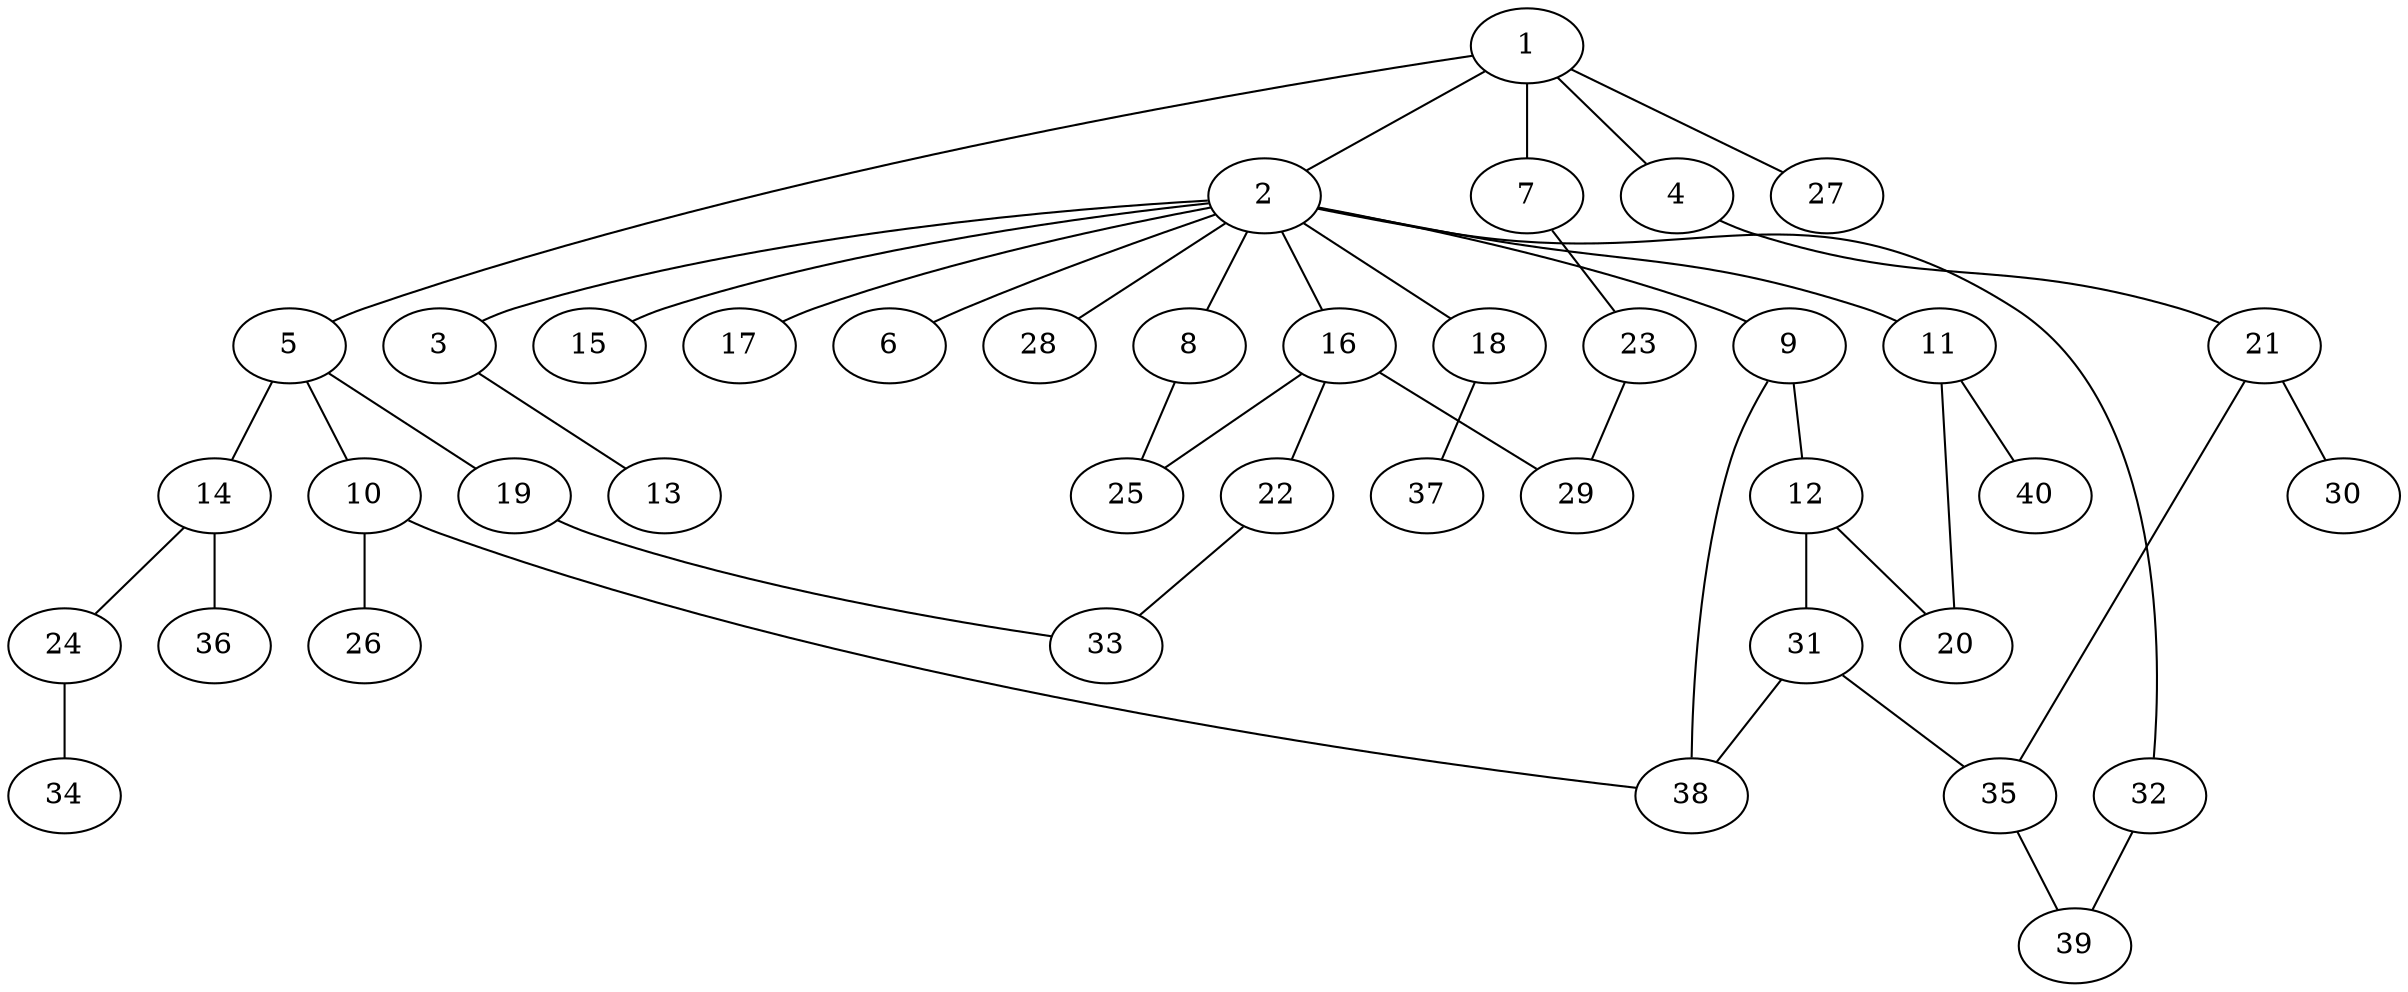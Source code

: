 graph graphname {1--2
1--4
1--5
1--7
1--27
2--3
2--6
2--8
2--9
2--11
2--15
2--16
2--17
2--18
2--28
2--32
3--13
4--21
5--10
5--14
5--19
7--23
8--25
9--12
9--38
10--26
10--38
11--20
11--40
12--20
12--31
14--24
14--36
16--22
16--25
16--29
18--37
19--33
21--30
21--35
22--33
23--29
24--34
31--35
31--38
32--39
35--39
}